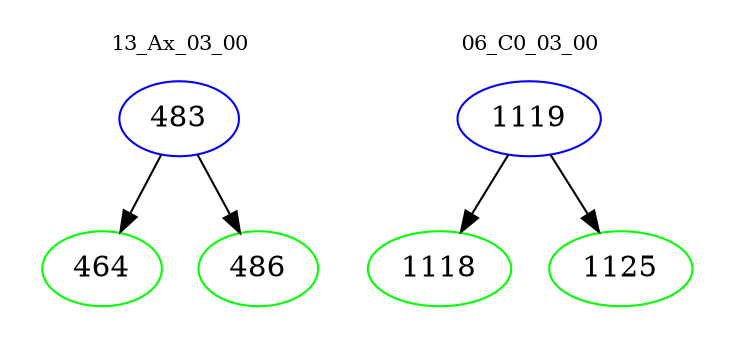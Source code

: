 digraph{
subgraph cluster_0 {
color = white
label = "13_Ax_03_00";
fontsize=10;
T0_483 [label="483", color="blue"]
T0_483 -> T0_464 [color="black"]
T0_464 [label="464", color="green"]
T0_483 -> T0_486 [color="black"]
T0_486 [label="486", color="green"]
}
subgraph cluster_1 {
color = white
label = "06_C0_03_00";
fontsize=10;
T1_1119 [label="1119", color="blue"]
T1_1119 -> T1_1118 [color="black"]
T1_1118 [label="1118", color="green"]
T1_1119 -> T1_1125 [color="black"]
T1_1125 [label="1125", color="green"]
}
}
